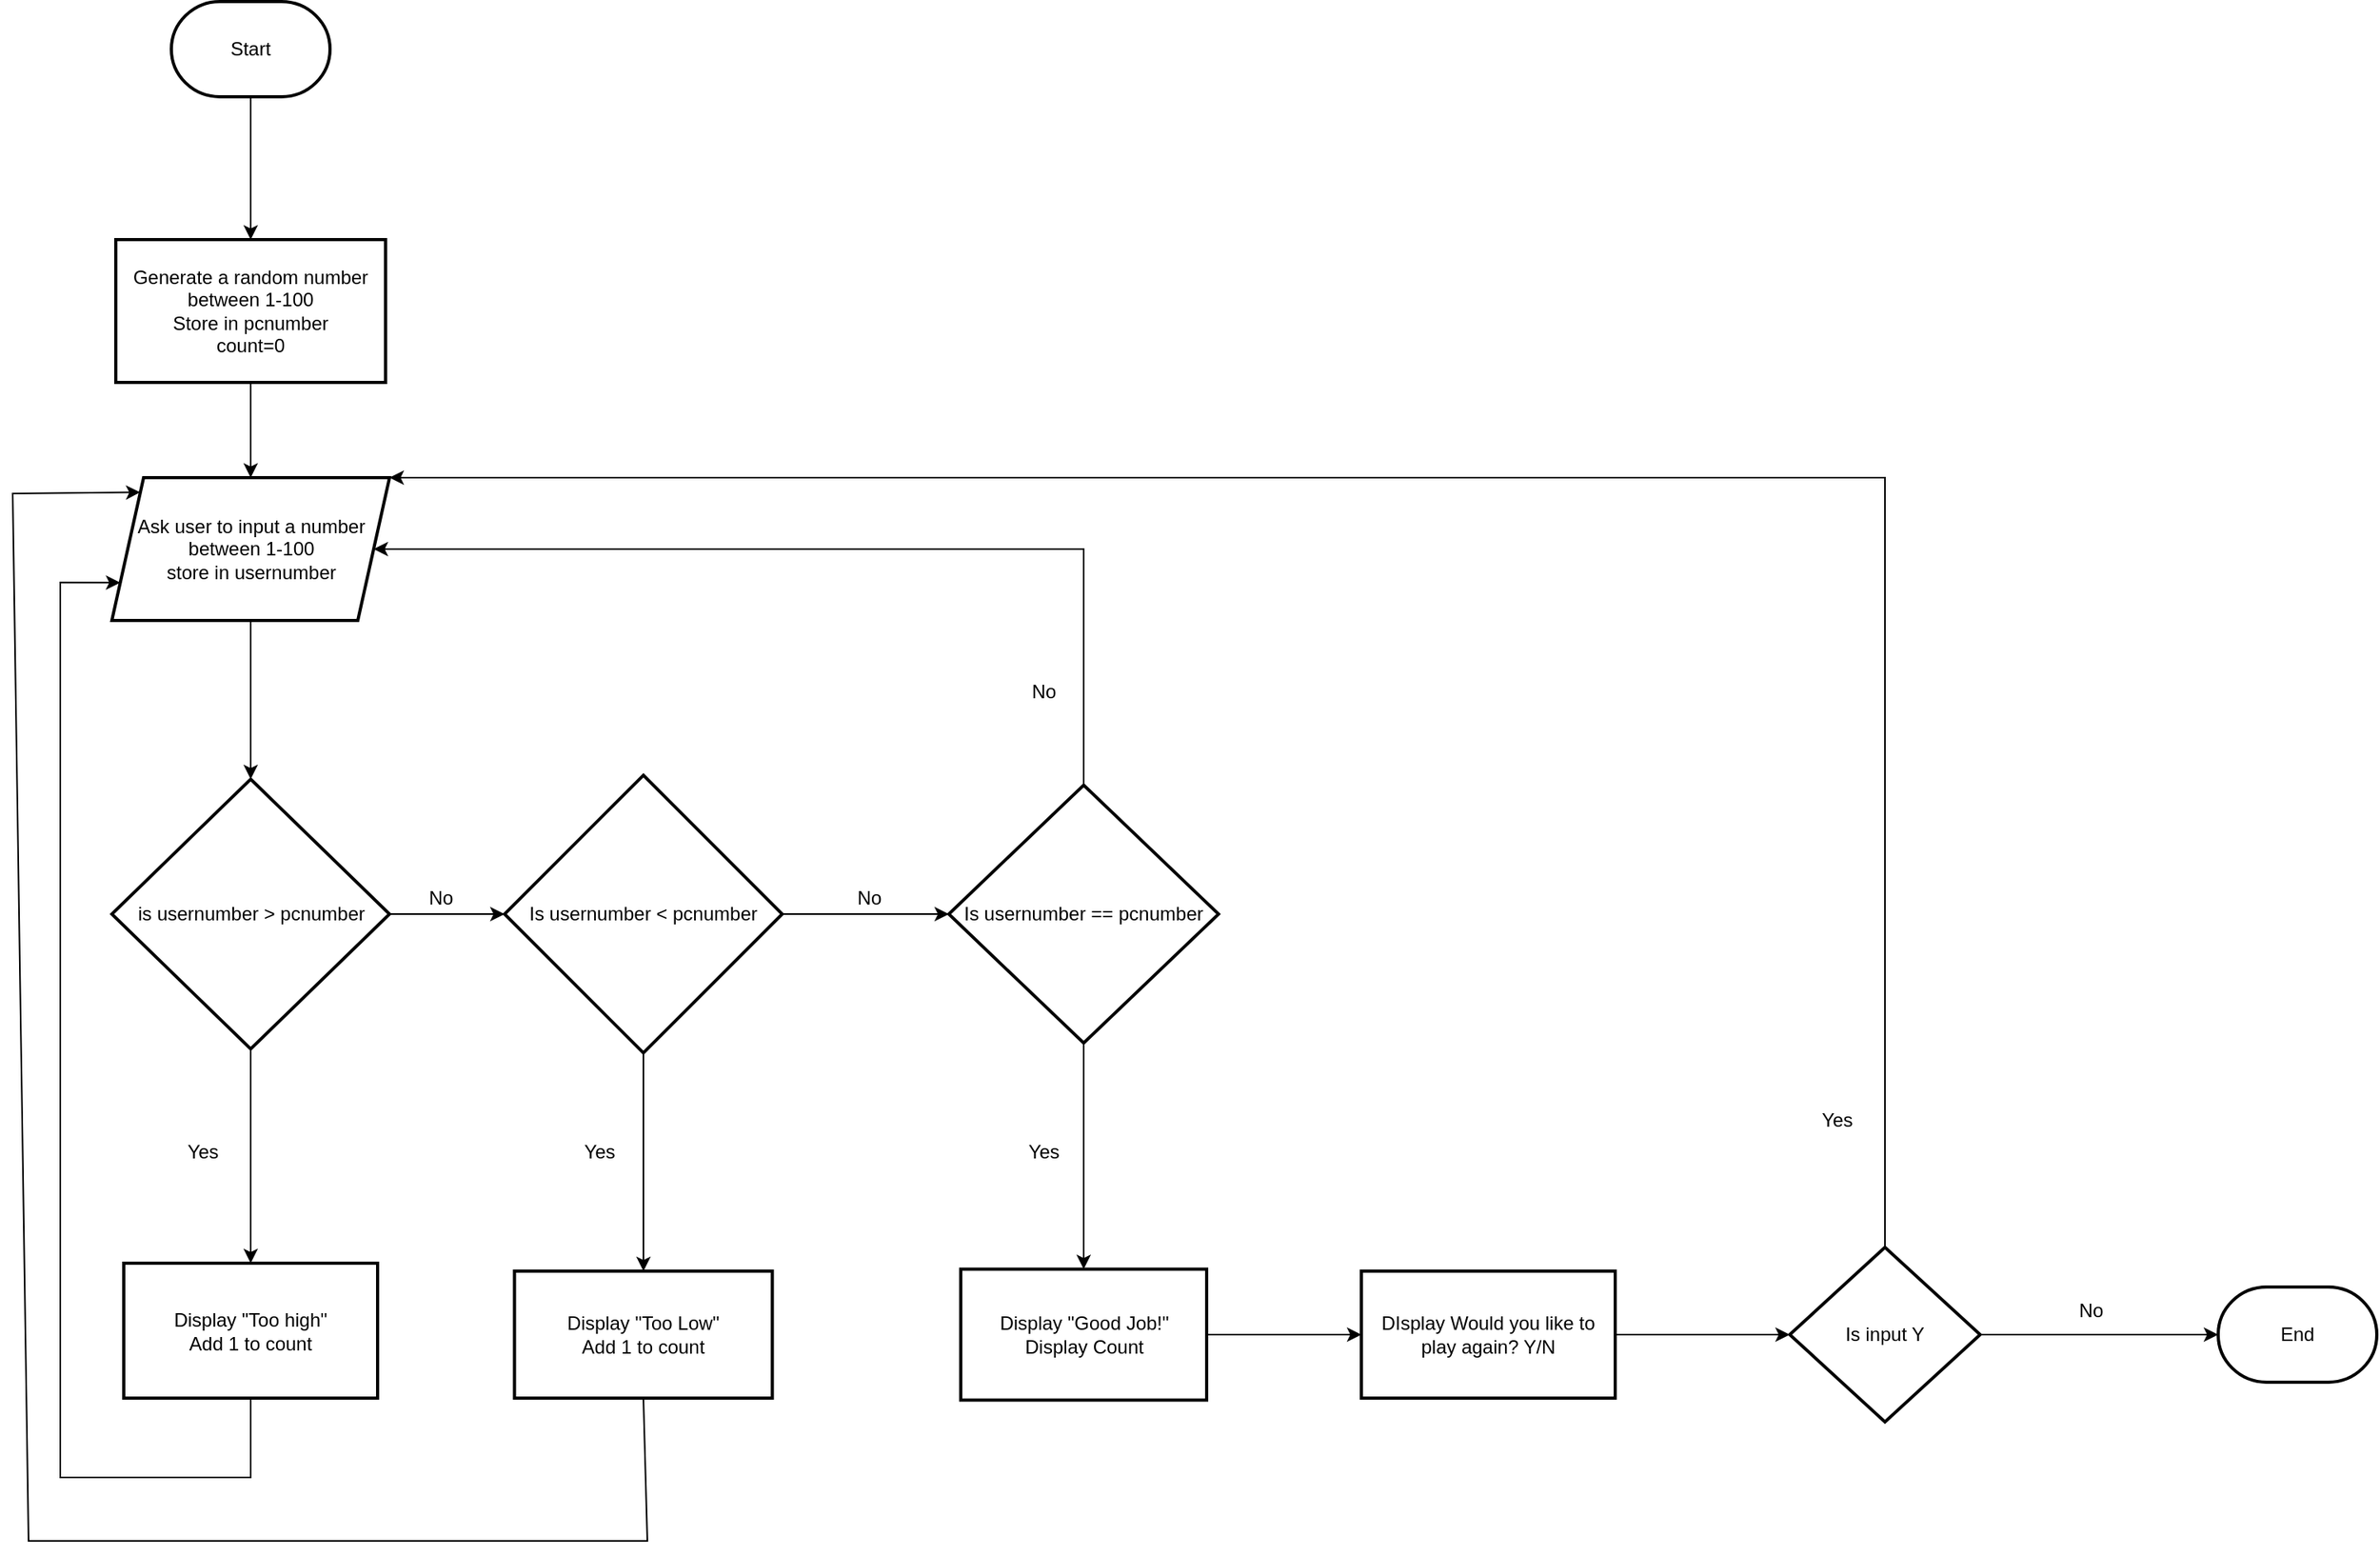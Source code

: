 <mxfile version="24.7.12">
  <diagram name="Page-1" id="ogtiEbw9Vux9qFeJzaDP">
    <mxGraphModel grid="1" page="1" gridSize="10" guides="1" tooltips="1" connect="1" arrows="1" fold="1" pageScale="1" pageWidth="850" pageHeight="1100" math="0" shadow="0">
      <root>
        <mxCell id="0" />
        <mxCell id="1" parent="0" />
        <mxCell id="Kv_2CGKWCQ3q4yIAV1FS-3" value="" style="edgeStyle=orthogonalEdgeStyle;rounded=0;orthogonalLoop=1;jettySize=auto;html=1;exitX=0.5;exitY=1;exitDx=0;exitDy=0;exitPerimeter=0;" edge="1" parent="1" source="Kv_2CGKWCQ3q4yIAV1FS-38" target="Kv_2CGKWCQ3q4yIAV1FS-2">
          <mxGeometry relative="1" as="geometry">
            <mxPoint x="160" y="100" as="sourcePoint" />
          </mxGeometry>
        </mxCell>
        <mxCell id="Kv_2CGKWCQ3q4yIAV1FS-5" value="" style="edgeStyle=orthogonalEdgeStyle;rounded=0;orthogonalLoop=1;jettySize=auto;html=1;" edge="1" parent="1" source="Kv_2CGKWCQ3q4yIAV1FS-2" target="Kv_2CGKWCQ3q4yIAV1FS-4">
          <mxGeometry relative="1" as="geometry" />
        </mxCell>
        <mxCell id="Kv_2CGKWCQ3q4yIAV1FS-2" value="Generate a random number between 1-100&lt;div&gt;Store in pcnumber&lt;/div&gt;&lt;div&gt;count=0&lt;/div&gt;" style="whiteSpace=wrap;html=1;strokeWidth=2;" vertex="1" parent="1">
          <mxGeometry x="75" y="180" width="170" height="90" as="geometry" />
        </mxCell>
        <mxCell id="Kv_2CGKWCQ3q4yIAV1FS-7" value="" style="edgeStyle=orthogonalEdgeStyle;rounded=0;orthogonalLoop=1;jettySize=auto;html=1;" edge="1" parent="1" source="Kv_2CGKWCQ3q4yIAV1FS-4" target="Kv_2CGKWCQ3q4yIAV1FS-6">
          <mxGeometry relative="1" as="geometry" />
        </mxCell>
        <mxCell id="Kv_2CGKWCQ3q4yIAV1FS-4" value="Ask user to input a number between 1-100&lt;div&gt;store in usernumber&lt;/div&gt;" style="shape=parallelogram;perimeter=parallelogramPerimeter;whiteSpace=wrap;html=1;fixedSize=1;strokeWidth=2;" vertex="1" parent="1">
          <mxGeometry x="72.5" y="330" width="175" height="90" as="geometry" />
        </mxCell>
        <mxCell id="Kv_2CGKWCQ3q4yIAV1FS-9" value="" style="edgeStyle=orthogonalEdgeStyle;rounded=0;orthogonalLoop=1;jettySize=auto;html=1;" edge="1" parent="1" source="Kv_2CGKWCQ3q4yIAV1FS-6" target="Kv_2CGKWCQ3q4yIAV1FS-8">
          <mxGeometry relative="1" as="geometry" />
        </mxCell>
        <mxCell id="Kv_2CGKWCQ3q4yIAV1FS-6" value="is usernumber &amp;gt; pcnumber" style="rhombus;whiteSpace=wrap;html=1;strokeWidth=2;" vertex="1" parent="1">
          <mxGeometry x="72.5" y="520" width="175" height="170" as="geometry" />
        </mxCell>
        <mxCell id="Kv_2CGKWCQ3q4yIAV1FS-8" value="Display &quot;Too high&quot;&lt;div&gt;Add 1 to count&lt;/div&gt;" style="whiteSpace=wrap;html=1;strokeWidth=2;" vertex="1" parent="1">
          <mxGeometry x="80" y="825" width="160" height="85" as="geometry" />
        </mxCell>
        <mxCell id="Kv_2CGKWCQ3q4yIAV1FS-10" value="Yes" style="text;html=1;align=center;verticalAlign=middle;whiteSpace=wrap;rounded=0;" vertex="1" parent="1">
          <mxGeometry x="100" y="740" width="60" height="30" as="geometry" />
        </mxCell>
        <mxCell id="Kv_2CGKWCQ3q4yIAV1FS-13" value="No" style="text;html=1;align=center;verticalAlign=middle;whiteSpace=wrap;rounded=0;" vertex="1" parent="1">
          <mxGeometry x="520" y="580" width="60" height="30" as="geometry" />
        </mxCell>
        <mxCell id="Kv_2CGKWCQ3q4yIAV1FS-18" value="" style="edgeStyle=orthogonalEdgeStyle;rounded=0;orthogonalLoop=1;jettySize=auto;html=1;" edge="1" parent="1" source="Kv_2CGKWCQ3q4yIAV1FS-15" target="Kv_2CGKWCQ3q4yIAV1FS-17">
          <mxGeometry relative="1" as="geometry" />
        </mxCell>
        <mxCell id="Kv_2CGKWCQ3q4yIAV1FS-21" value="" style="edgeStyle=orthogonalEdgeStyle;rounded=0;orthogonalLoop=1;jettySize=auto;html=1;" edge="1" parent="1" source="Kv_2CGKWCQ3q4yIAV1FS-15" target="Kv_2CGKWCQ3q4yIAV1FS-20">
          <mxGeometry relative="1" as="geometry" />
        </mxCell>
        <mxCell id="Kv_2CGKWCQ3q4yIAV1FS-15" value="Is usernumber &amp;lt; pcnumber" style="rhombus;whiteSpace=wrap;html=1;strokeWidth=2;" vertex="1" parent="1">
          <mxGeometry x="320" y="517.5" width="175" height="175" as="geometry" />
        </mxCell>
        <mxCell id="Kv_2CGKWCQ3q4yIAV1FS-17" value="Display &quot;Too Low&quot;&lt;div&gt;Add 1 to count&lt;/div&gt;" style="whiteSpace=wrap;html=1;strokeWidth=2;" vertex="1" parent="1">
          <mxGeometry x="326.25" y="830" width="162.5" height="80" as="geometry" />
        </mxCell>
        <mxCell id="Kv_2CGKWCQ3q4yIAV1FS-19" value="Yes" style="text;html=1;align=center;verticalAlign=middle;whiteSpace=wrap;rounded=0;" vertex="1" parent="1">
          <mxGeometry x="350" y="740" width="60" height="30" as="geometry" />
        </mxCell>
        <mxCell id="Kv_2CGKWCQ3q4yIAV1FS-26" value="" style="edgeStyle=orthogonalEdgeStyle;rounded=0;orthogonalLoop=1;jettySize=auto;html=1;" edge="1" parent="1" source="Kv_2CGKWCQ3q4yIAV1FS-20" target="Kv_2CGKWCQ3q4yIAV1FS-25">
          <mxGeometry relative="1" as="geometry" />
        </mxCell>
        <mxCell id="Kv_2CGKWCQ3q4yIAV1FS-20" value="Is usernumber == pcnumber" style="rhombus;whiteSpace=wrap;html=1;strokeWidth=2;" vertex="1" parent="1">
          <mxGeometry x="600" y="523.75" width="170" height="162.5" as="geometry" />
        </mxCell>
        <mxCell id="Kv_2CGKWCQ3q4yIAV1FS-23" value="" style="edgeStyle=orthogonalEdgeStyle;rounded=0;orthogonalLoop=1;jettySize=auto;html=1;entryX=0;entryY=0.5;entryDx=0;entryDy=0;" edge="1" parent="1" source="Kv_2CGKWCQ3q4yIAV1FS-6" target="Kv_2CGKWCQ3q4yIAV1FS-15">
          <mxGeometry relative="1" as="geometry">
            <mxPoint x="248" y="605" as="sourcePoint" />
            <mxPoint x="267.5" y="515" as="targetPoint" />
          </mxGeometry>
        </mxCell>
        <mxCell id="Kv_2CGKWCQ3q4yIAV1FS-24" value="No" style="text;html=1;align=center;verticalAlign=middle;whiteSpace=wrap;rounded=0;" vertex="1" parent="1">
          <mxGeometry x="250" y="580" width="60" height="30" as="geometry" />
        </mxCell>
        <mxCell id="Kv_2CGKWCQ3q4yIAV1FS-31" value="" style="edgeStyle=orthogonalEdgeStyle;rounded=0;orthogonalLoop=1;jettySize=auto;html=1;" edge="1" parent="1" source="Kv_2CGKWCQ3q4yIAV1FS-25" target="Kv_2CGKWCQ3q4yIAV1FS-30">
          <mxGeometry relative="1" as="geometry" />
        </mxCell>
        <mxCell id="Kv_2CGKWCQ3q4yIAV1FS-25" value="Display &quot;Good Job!&quot;&lt;div&gt;Display Count&lt;/div&gt;" style="whiteSpace=wrap;html=1;strokeWidth=2;" vertex="1" parent="1">
          <mxGeometry x="607.5" y="828.75" width="155" height="82.5" as="geometry" />
        </mxCell>
        <mxCell id="Kv_2CGKWCQ3q4yIAV1FS-27" value="Yes" style="text;html=1;align=center;verticalAlign=middle;whiteSpace=wrap;rounded=0;" vertex="1" parent="1">
          <mxGeometry x="630" y="740" width="60" height="30" as="geometry" />
        </mxCell>
        <mxCell id="Kv_2CGKWCQ3q4yIAV1FS-28" value="" style="endArrow=classic;html=1;rounded=0;exitX=0.5;exitY=0;exitDx=0;exitDy=0;entryX=1;entryY=0.5;entryDx=0;entryDy=0;" edge="1" parent="1" source="Kv_2CGKWCQ3q4yIAV1FS-20" target="Kv_2CGKWCQ3q4yIAV1FS-4">
          <mxGeometry width="50" height="50" relative="1" as="geometry">
            <mxPoint x="600" y="560" as="sourcePoint" />
            <mxPoint x="650" y="510" as="targetPoint" />
            <Array as="points">
              <mxPoint x="685" y="375" />
            </Array>
          </mxGeometry>
        </mxCell>
        <mxCell id="Kv_2CGKWCQ3q4yIAV1FS-29" value="No" style="text;html=1;align=center;verticalAlign=middle;whiteSpace=wrap;rounded=0;" vertex="1" parent="1">
          <mxGeometry x="630" y="450" width="60" height="30" as="geometry" />
        </mxCell>
        <mxCell id="Kv_2CGKWCQ3q4yIAV1FS-33" value="" style="edgeStyle=orthogonalEdgeStyle;rounded=0;orthogonalLoop=1;jettySize=auto;html=1;" edge="1" parent="1" source="Kv_2CGKWCQ3q4yIAV1FS-30" target="Kv_2CGKWCQ3q4yIAV1FS-32">
          <mxGeometry relative="1" as="geometry" />
        </mxCell>
        <mxCell id="Kv_2CGKWCQ3q4yIAV1FS-30" value="DIsplay Would you like to play again? Y/N" style="whiteSpace=wrap;html=1;strokeWidth=2;" vertex="1" parent="1">
          <mxGeometry x="860" y="830" width="160" height="80" as="geometry" />
        </mxCell>
        <mxCell id="Kv_2CGKWCQ3q4yIAV1FS-36" value="" style="edgeStyle=orthogonalEdgeStyle;rounded=0;orthogonalLoop=1;jettySize=auto;html=1;entryX=0;entryY=0.5;entryDx=0;entryDy=0;entryPerimeter=0;" edge="1" parent="1" source="Kv_2CGKWCQ3q4yIAV1FS-32" target="Kv_2CGKWCQ3q4yIAV1FS-37">
          <mxGeometry relative="1" as="geometry">
            <mxPoint x="1350" y="870" as="targetPoint" />
          </mxGeometry>
        </mxCell>
        <mxCell id="Kv_2CGKWCQ3q4yIAV1FS-32" value="Is input Y" style="rhombus;whiteSpace=wrap;html=1;strokeWidth=2;" vertex="1" parent="1">
          <mxGeometry x="1130" y="815" width="120" height="110" as="geometry" />
        </mxCell>
        <mxCell id="Kv_2CGKWCQ3q4yIAV1FS-34" value="" style="endArrow=classic;html=1;rounded=0;exitX=0.5;exitY=0;exitDx=0;exitDy=0;entryX=1;entryY=0;entryDx=0;entryDy=0;" edge="1" parent="1" source="Kv_2CGKWCQ3q4yIAV1FS-32" target="Kv_2CGKWCQ3q4yIAV1FS-4">
          <mxGeometry width="50" height="50" relative="1" as="geometry">
            <mxPoint x="900" y="800" as="sourcePoint" />
            <mxPoint x="950" y="750" as="targetPoint" />
            <Array as="points">
              <mxPoint x="1190" y="330" />
            </Array>
          </mxGeometry>
        </mxCell>
        <mxCell id="Kv_2CGKWCQ3q4yIAV1FS-37" value="End" style="strokeWidth=2;html=1;shape=mxgraph.flowchart.terminator;whiteSpace=wrap;" vertex="1" parent="1">
          <mxGeometry x="1400" y="840" width="100" height="60" as="geometry" />
        </mxCell>
        <mxCell id="Kv_2CGKWCQ3q4yIAV1FS-38" value="Start" style="strokeWidth=2;html=1;shape=mxgraph.flowchart.terminator;whiteSpace=wrap;" vertex="1" parent="1">
          <mxGeometry x="110" y="30" width="100" height="60" as="geometry" />
        </mxCell>
        <mxCell id="Kv_2CGKWCQ3q4yIAV1FS-39" value="Yes" style="text;html=1;align=center;verticalAlign=middle;whiteSpace=wrap;rounded=0;" vertex="1" parent="1">
          <mxGeometry x="1130" y="720" width="60" height="30" as="geometry" />
        </mxCell>
        <mxCell id="Kv_2CGKWCQ3q4yIAV1FS-40" value="No" style="text;html=1;align=center;verticalAlign=middle;whiteSpace=wrap;rounded=0;" vertex="1" parent="1">
          <mxGeometry x="1290" y="840" width="60" height="30" as="geometry" />
        </mxCell>
        <mxCell id="Kv_2CGKWCQ3q4yIAV1FS-41" value="" style="endArrow=classic;html=1;rounded=0;exitX=0.5;exitY=1;exitDx=0;exitDy=0;entryX=0;entryY=0;entryDx=0;entryDy=0;" edge="1" parent="1" source="Kv_2CGKWCQ3q4yIAV1FS-17" target="Kv_2CGKWCQ3q4yIAV1FS-4">
          <mxGeometry width="50" height="50" relative="1" as="geometry">
            <mxPoint x="430" y="790" as="sourcePoint" />
            <mxPoint x="480" y="740" as="targetPoint" />
            <Array as="points">
              <mxPoint x="410" y="1000" />
              <mxPoint x="20" y="1000" />
              <mxPoint x="10" y="340" />
            </Array>
          </mxGeometry>
        </mxCell>
        <mxCell id="Kv_2CGKWCQ3q4yIAV1FS-43" value="" style="endArrow=classic;html=1;rounded=0;exitX=0.5;exitY=1;exitDx=0;exitDy=0;entryX=0;entryY=0.75;entryDx=0;entryDy=0;" edge="1" parent="1" source="Kv_2CGKWCQ3q4yIAV1FS-8" target="Kv_2CGKWCQ3q4yIAV1FS-4">
          <mxGeometry width="50" height="50" relative="1" as="geometry">
            <mxPoint x="260" y="860" as="sourcePoint" />
            <mxPoint x="310" y="810" as="targetPoint" />
            <Array as="points">
              <mxPoint x="160" y="960" />
              <mxPoint x="40" y="960" />
              <mxPoint x="40" y="396" />
            </Array>
          </mxGeometry>
        </mxCell>
      </root>
    </mxGraphModel>
  </diagram>
</mxfile>
